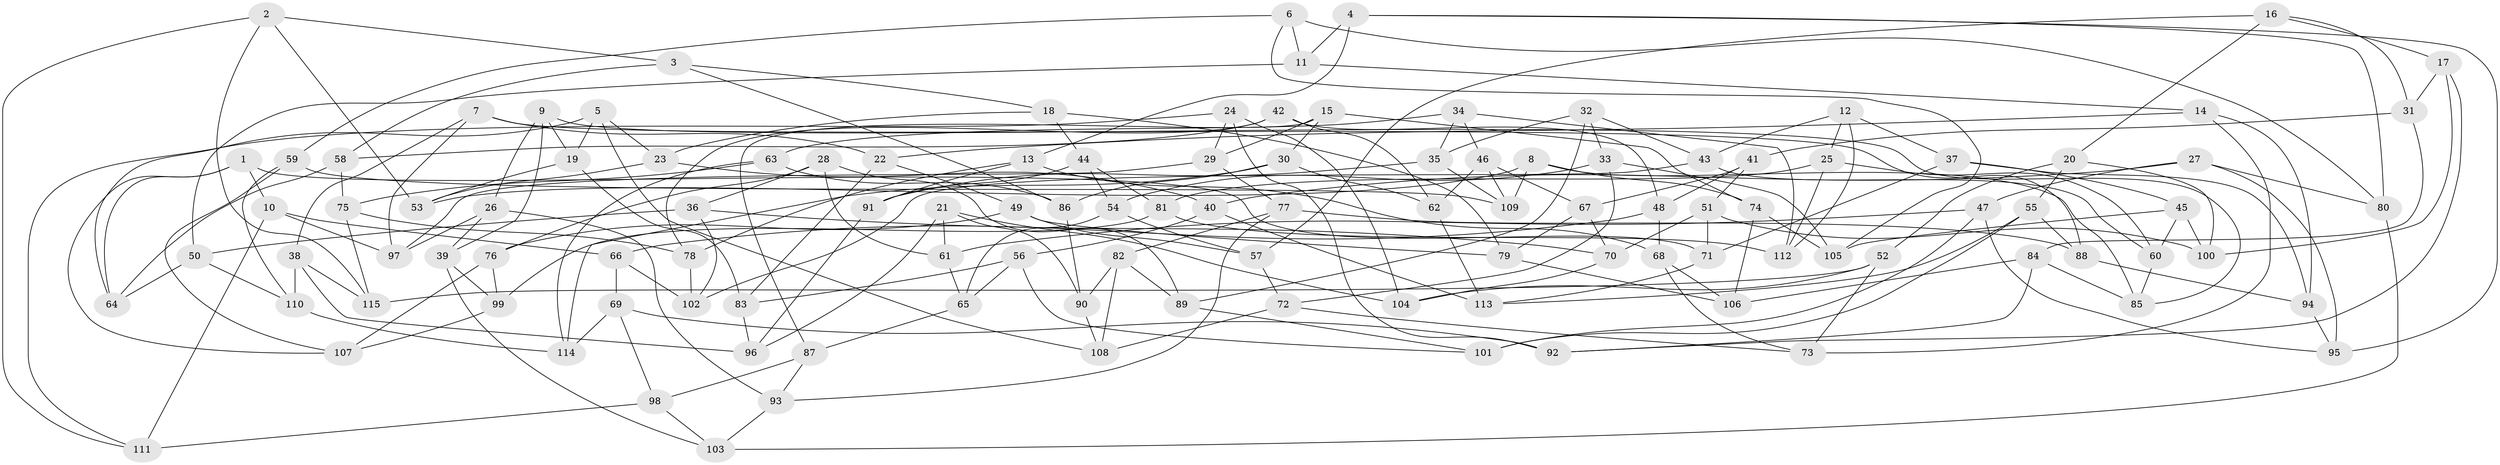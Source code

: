 // Generated by graph-tools (version 1.1) at 2025/26/03/09/25 03:26:56]
// undirected, 115 vertices, 230 edges
graph export_dot {
graph [start="1"]
  node [color=gray90,style=filled];
  1;
  2;
  3;
  4;
  5;
  6;
  7;
  8;
  9;
  10;
  11;
  12;
  13;
  14;
  15;
  16;
  17;
  18;
  19;
  20;
  21;
  22;
  23;
  24;
  25;
  26;
  27;
  28;
  29;
  30;
  31;
  32;
  33;
  34;
  35;
  36;
  37;
  38;
  39;
  40;
  41;
  42;
  43;
  44;
  45;
  46;
  47;
  48;
  49;
  50;
  51;
  52;
  53;
  54;
  55;
  56;
  57;
  58;
  59;
  60;
  61;
  62;
  63;
  64;
  65;
  66;
  67;
  68;
  69;
  70;
  71;
  72;
  73;
  74;
  75;
  76;
  77;
  78;
  79;
  80;
  81;
  82;
  83;
  84;
  85;
  86;
  87;
  88;
  89;
  90;
  91;
  92;
  93;
  94;
  95;
  96;
  97;
  98;
  99;
  100;
  101;
  102;
  103;
  104;
  105;
  106;
  107;
  108;
  109;
  110;
  111;
  112;
  113;
  114;
  115;
  1 -- 71;
  1 -- 107;
  1 -- 64;
  1 -- 10;
  2 -- 53;
  2 -- 3;
  2 -- 111;
  2 -- 115;
  3 -- 86;
  3 -- 18;
  3 -- 58;
  4 -- 95;
  4 -- 80;
  4 -- 13;
  4 -- 11;
  5 -- 64;
  5 -- 19;
  5 -- 108;
  5 -- 23;
  6 -- 59;
  6 -- 11;
  6 -- 80;
  6 -- 105;
  7 -- 88;
  7 -- 38;
  7 -- 97;
  7 -- 22;
  8 -- 109;
  8 -- 53;
  8 -- 85;
  8 -- 74;
  9 -- 39;
  9 -- 26;
  9 -- 19;
  9 -- 85;
  10 -- 97;
  10 -- 66;
  10 -- 111;
  11 -- 50;
  11 -- 14;
  12 -- 43;
  12 -- 37;
  12 -- 112;
  12 -- 25;
  13 -- 91;
  13 -- 78;
  13 -- 68;
  14 -- 22;
  14 -- 73;
  14 -- 94;
  15 -- 30;
  15 -- 87;
  15 -- 29;
  15 -- 74;
  16 -- 20;
  16 -- 57;
  16 -- 17;
  16 -- 31;
  17 -- 92;
  17 -- 100;
  17 -- 31;
  18 -- 79;
  18 -- 44;
  18 -- 23;
  19 -- 53;
  19 -- 83;
  20 -- 100;
  20 -- 52;
  20 -- 55;
  21 -- 96;
  21 -- 90;
  21 -- 104;
  21 -- 61;
  22 -- 49;
  22 -- 83;
  23 -- 40;
  23 -- 53;
  24 -- 104;
  24 -- 29;
  24 -- 111;
  24 -- 92;
  25 -- 81;
  25 -- 112;
  25 -- 60;
  26 -- 97;
  26 -- 93;
  26 -- 39;
  27 -- 95;
  27 -- 80;
  27 -- 40;
  27 -- 47;
  28 -- 61;
  28 -- 36;
  28 -- 76;
  28 -- 89;
  29 -- 97;
  29 -- 77;
  30 -- 86;
  30 -- 114;
  30 -- 62;
  31 -- 84;
  31 -- 41;
  32 -- 89;
  32 -- 43;
  32 -- 33;
  32 -- 35;
  33 -- 72;
  33 -- 54;
  33 -- 105;
  34 -- 46;
  34 -- 112;
  34 -- 63;
  34 -- 35;
  35 -- 109;
  35 -- 91;
  36 -- 102;
  36 -- 70;
  36 -- 50;
  37 -- 71;
  37 -- 45;
  37 -- 94;
  38 -- 110;
  38 -- 115;
  38 -- 96;
  39 -- 99;
  39 -- 103;
  40 -- 56;
  40 -- 113;
  41 -- 51;
  41 -- 67;
  41 -- 48;
  42 -- 62;
  42 -- 78;
  42 -- 48;
  42 -- 58;
  43 -- 60;
  43 -- 102;
  44 -- 54;
  44 -- 81;
  44 -- 91;
  45 -- 105;
  45 -- 100;
  45 -- 60;
  46 -- 109;
  46 -- 67;
  46 -- 62;
  47 -- 101;
  47 -- 95;
  47 -- 61;
  48 -- 66;
  48 -- 68;
  49 -- 57;
  49 -- 79;
  49 -- 76;
  50 -- 110;
  50 -- 64;
  51 -- 70;
  51 -- 100;
  51 -- 71;
  52 -- 104;
  52 -- 73;
  52 -- 115;
  54 -- 65;
  54 -- 57;
  55 -- 88;
  55 -- 101;
  55 -- 113;
  56 -- 101;
  56 -- 65;
  56 -- 83;
  57 -- 72;
  58 -- 75;
  58 -- 64;
  59 -- 110;
  59 -- 109;
  59 -- 107;
  60 -- 85;
  61 -- 65;
  62 -- 113;
  63 -- 75;
  63 -- 114;
  63 -- 86;
  65 -- 87;
  66 -- 102;
  66 -- 69;
  67 -- 79;
  67 -- 70;
  68 -- 73;
  68 -- 106;
  69 -- 98;
  69 -- 92;
  69 -- 114;
  70 -- 104;
  71 -- 113;
  72 -- 108;
  72 -- 73;
  74 -- 105;
  74 -- 106;
  75 -- 78;
  75 -- 115;
  76 -- 99;
  76 -- 107;
  77 -- 82;
  77 -- 88;
  77 -- 93;
  78 -- 102;
  79 -- 106;
  80 -- 103;
  81 -- 99;
  81 -- 112;
  82 -- 108;
  82 -- 89;
  82 -- 90;
  83 -- 96;
  84 -- 85;
  84 -- 106;
  84 -- 92;
  86 -- 90;
  87 -- 98;
  87 -- 93;
  88 -- 94;
  89 -- 101;
  90 -- 108;
  91 -- 96;
  93 -- 103;
  94 -- 95;
  98 -- 111;
  98 -- 103;
  99 -- 107;
  110 -- 114;
}
